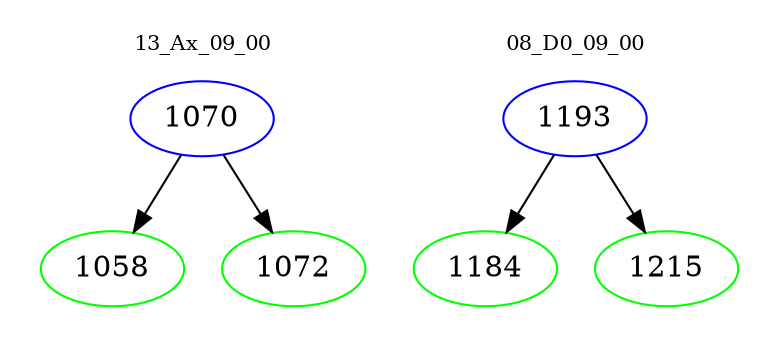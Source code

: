 digraph{
subgraph cluster_0 {
color = white
label = "13_Ax_09_00";
fontsize=10;
T0_1070 [label="1070", color="blue"]
T0_1070 -> T0_1058 [color="black"]
T0_1058 [label="1058", color="green"]
T0_1070 -> T0_1072 [color="black"]
T0_1072 [label="1072", color="green"]
}
subgraph cluster_1 {
color = white
label = "08_D0_09_00";
fontsize=10;
T1_1193 [label="1193", color="blue"]
T1_1193 -> T1_1184 [color="black"]
T1_1184 [label="1184", color="green"]
T1_1193 -> T1_1215 [color="black"]
T1_1215 [label="1215", color="green"]
}
}

